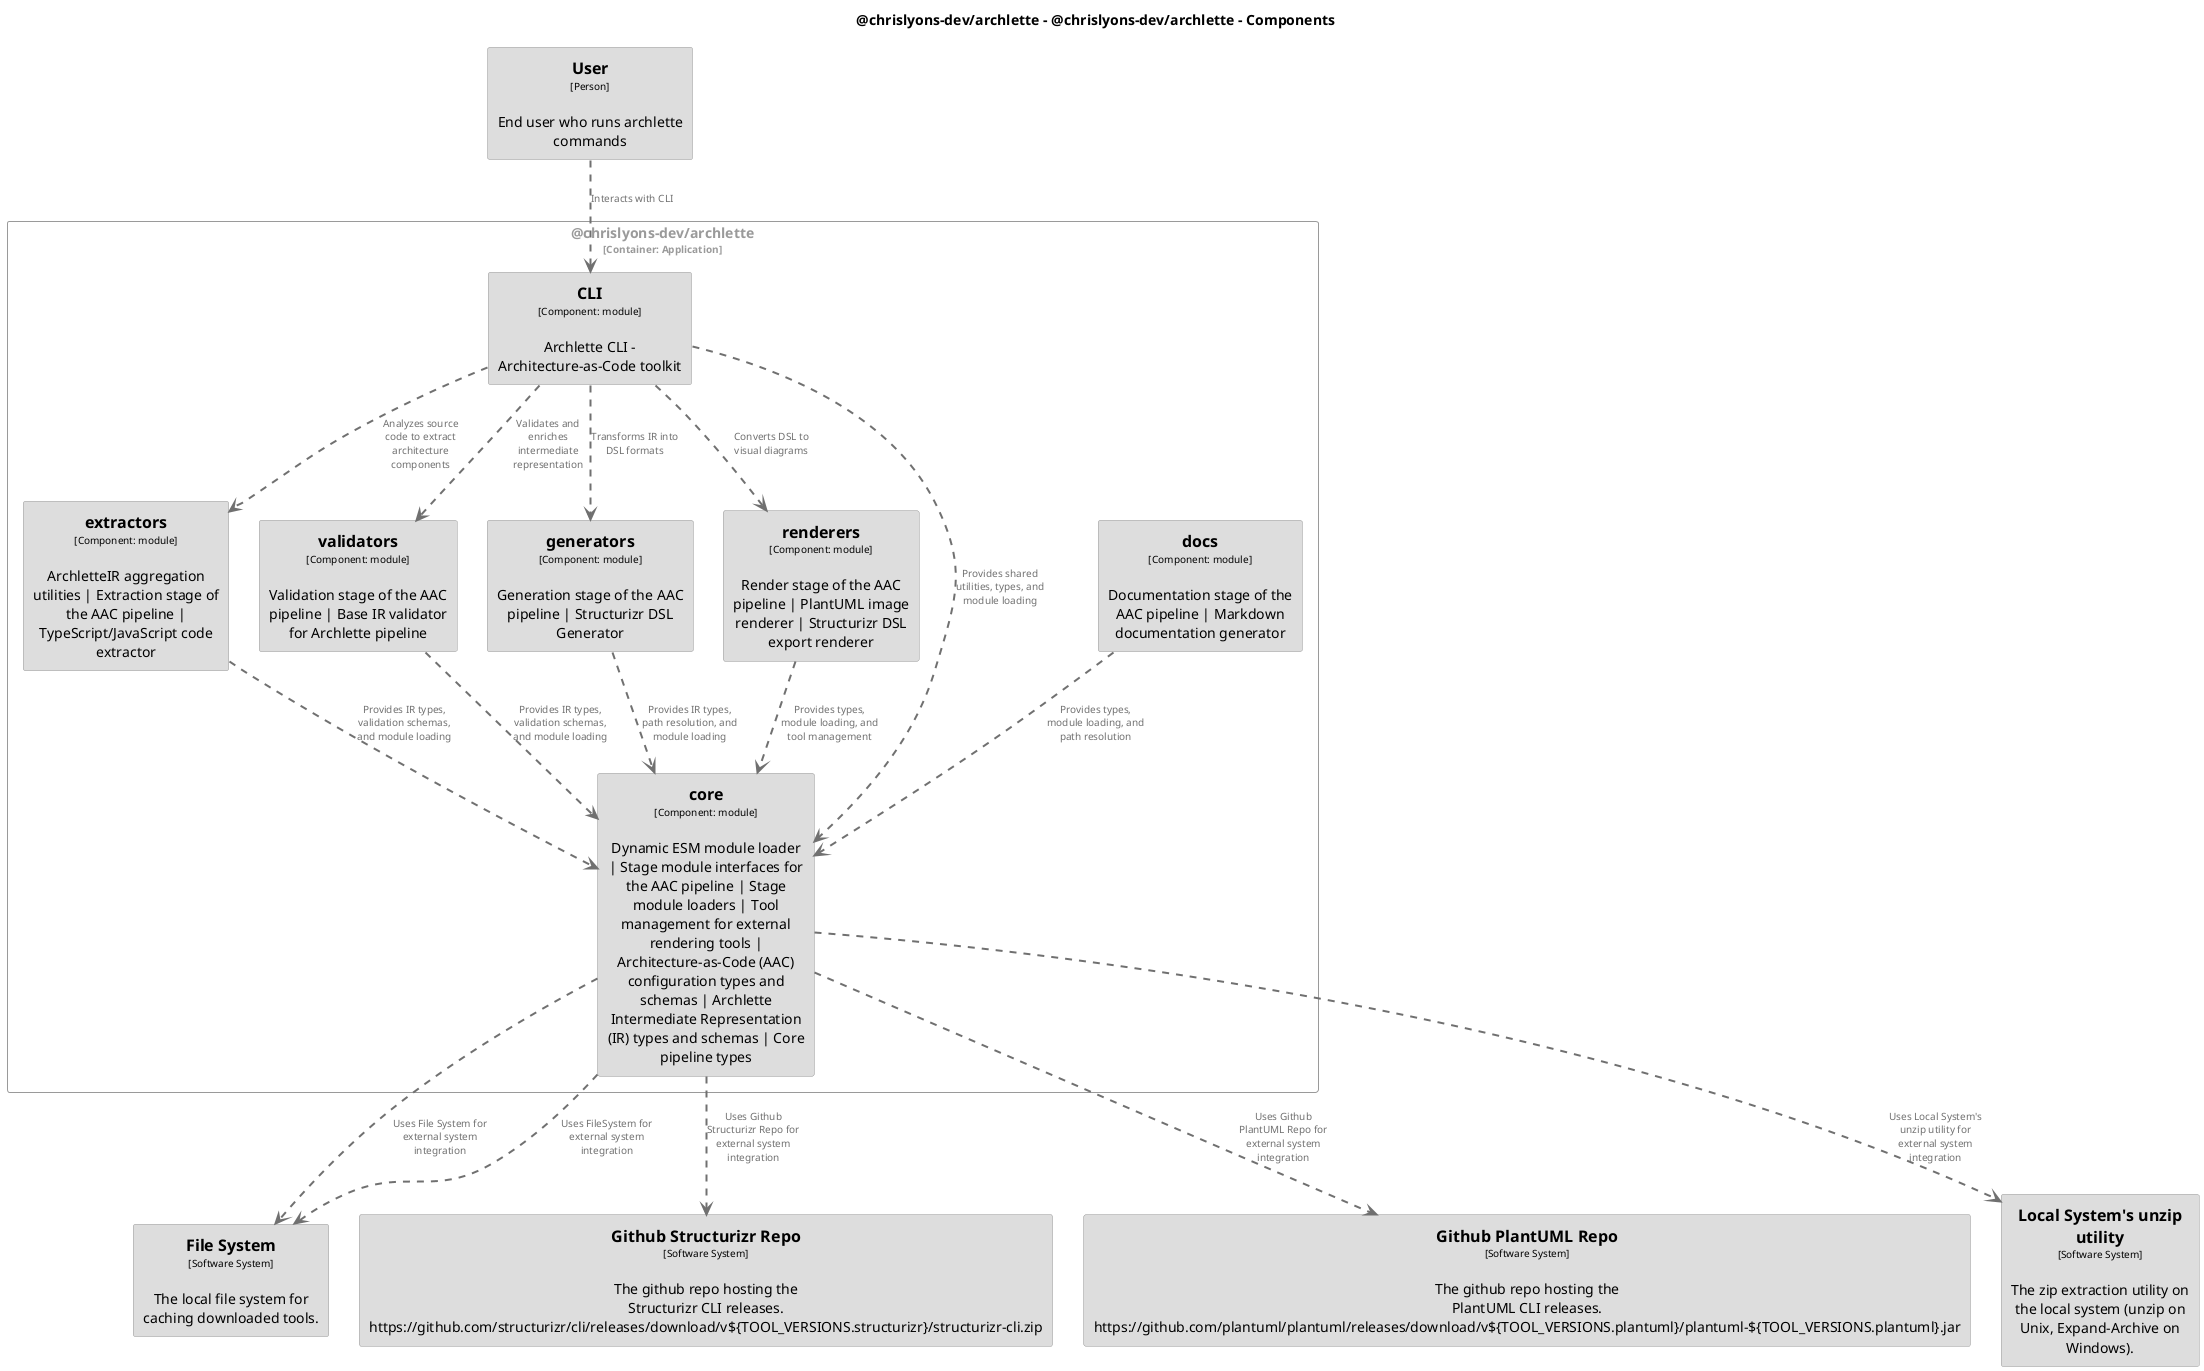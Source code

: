 @startuml
set separator none
title @chrislyons-dev/archlette - @chrislyons-dev/archlette - Components

top to bottom direction
skinparam ranksep 60
skinparam nodesep 30

skinparam {
  arrowFontSize 10
  defaultTextAlignment center
  wrapWidth 200
  maxMessageSize 100
}

hide stereotype

skinparam rectangle<<chrislyonsdevarchlette.chrislyonsdevarchlette.CLI>> {
  BackgroundColor #dddddd
  FontColor #000000
  BorderColor #9a9a9a
  shadowing false
}
skinparam rectangle<<FileSystem>> {
  BackgroundColor #dddddd
  FontColor #000000
  BorderColor #9a9a9a
  shadowing false
}
skinparam rectangle<<FileSystem>> {
  BackgroundColor #dddddd
  FontColor #000000
  BorderColor #9a9a9a
  shadowing false
}
skinparam rectangle<<GithubPlantUMLRepo>> {
  BackgroundColor #dddddd
  FontColor #000000
  BorderColor #9a9a9a
  shadowing false
}
skinparam rectangle<<GithubStructurizrRepo>> {
  BackgroundColor #dddddd
  FontColor #000000
  BorderColor #9a9a9a
  shadowing false
}
skinparam rectangle<<LocalSystemsunziputility>> {
  BackgroundColor #dddddd
  FontColor #000000
  BorderColor #9a9a9a
  shadowing false
}
skinparam rectangle<<User>> {
  BackgroundColor #dddddd
  FontColor #000000
  BorderColor #9a9a9a
  shadowing false
}
skinparam rectangle<<chrislyonsdevarchlette.chrislyonsdevarchlette.core>> {
  BackgroundColor #dddddd
  FontColor #000000
  BorderColor #9a9a9a
  shadowing false
}
skinparam rectangle<<chrislyonsdevarchlette.chrislyonsdevarchlette.docs>> {
  BackgroundColor #dddddd
  FontColor #000000
  BorderColor #9a9a9a
  shadowing false
}
skinparam rectangle<<chrislyonsdevarchlette.chrislyonsdevarchlette.extractors>> {
  BackgroundColor #dddddd
  FontColor #000000
  BorderColor #9a9a9a
  shadowing false
}
skinparam rectangle<<chrislyonsdevarchlette.chrislyonsdevarchlette.generators>> {
  BackgroundColor #dddddd
  FontColor #000000
  BorderColor #9a9a9a
  shadowing false
}
skinparam rectangle<<chrislyonsdevarchlette.chrislyonsdevarchlette.renderers>> {
  BackgroundColor #dddddd
  FontColor #000000
  BorderColor #9a9a9a
  shadowing false
}
skinparam rectangle<<chrislyonsdevarchlette.chrislyonsdevarchlette.validators>> {
  BackgroundColor #dddddd
  FontColor #000000
  BorderColor #9a9a9a
  shadowing false
}
skinparam rectangle<<chrislyonsdevarchlette.chrislyonsdevarchlette>> {
  BorderColor #9a9a9a
  FontColor #9a9a9a
  shadowing false
}

rectangle "==User\n<size:10>[Person]</size>\n\nEnd user who runs archlette commands" <<User>> as User
rectangle "==FileSystem\n<size:10>[Software System]</size>\n\nFile system for reading and writing files" <<FileSystem>> as FileSystem
rectangle "==Github Structurizr Repo\n<size:10>[Software System]</size>\n\nThe github repo hosting the Structurizr CLI releases. https://github.com/structurizr/cli/releases/download/v${TOOL_VERSIONS.structurizr}/structurizr-cli.zip" <<GithubStructurizrRepo>> as GithubStructurizrRepo
rectangle "==Github PlantUML Repo\n<size:10>[Software System]</size>\n\nThe github repo hosting the PlantUML CLI releases. https://github.com/plantuml/plantuml/releases/download/v${TOOL_VERSIONS.plantuml}/plantuml-${TOOL_VERSIONS.plantuml}.jar" <<GithubPlantUMLRepo>> as GithubPlantUMLRepo
rectangle "==Local System's unzip utility\n<size:10>[Software System]</size>\n\nThe zip extraction utility on the local system (unzip on Unix, Expand-Archive on Windows)." <<LocalSystemsunziputility>> as LocalSystemsunziputility
rectangle "==File System\n<size:10>[Software System]</size>\n\nThe local file system for caching downloaded tools." <<FileSystem>> as FileSystem

rectangle "@chrislyons-dev/archlette\n<size:10>[Container: Application]</size>" <<chrislyonsdevarchlette.chrislyonsdevarchlette>> {
  rectangle "==extractors\n<size:10>[Component: module]</size>\n\nArchletteIR aggregation utilities | Extraction stage of the AAC pipeline | TypeScript/JavaScript code extractor" <<chrislyonsdevarchlette.chrislyonsdevarchlette.extractors>> as chrislyonsdevarchlette.chrislyonsdevarchlette.extractors
  rectangle "==validators\n<size:10>[Component: module]</size>\n\nValidation stage of the AAC pipeline | Base IR validator for Archlette pipeline" <<chrislyonsdevarchlette.chrislyonsdevarchlette.validators>> as chrislyonsdevarchlette.chrislyonsdevarchlette.validators
  rectangle "==generators\n<size:10>[Component: module]</size>\n\nGeneration stage of the AAC pipeline | Structurizr DSL Generator" <<chrislyonsdevarchlette.chrislyonsdevarchlette.generators>> as chrislyonsdevarchlette.chrislyonsdevarchlette.generators
  rectangle "==renderers\n<size:10>[Component: module]</size>\n\nRender stage of the AAC pipeline | PlantUML image renderer | Structurizr DSL export renderer" <<chrislyonsdevarchlette.chrislyonsdevarchlette.renderers>> as chrislyonsdevarchlette.chrislyonsdevarchlette.renderers
  rectangle "==docs\n<size:10>[Component: module]</size>\n\nDocumentation stage of the AAC pipeline | Markdown documentation generator" <<chrislyonsdevarchlette.chrislyonsdevarchlette.docs>> as chrislyonsdevarchlette.chrislyonsdevarchlette.docs
  rectangle "==core\n<size:10>[Component: module]</size>\n\nDynamic ESM module loader | Stage module interfaces for the AAC pipeline | Stage module loaders | Tool management for external rendering tools | Architecture-as-Code (AAC) configuration types and schemas | Archlette Intermediate Representation (IR) types and schemas | Core pipeline types" <<chrislyonsdevarchlette.chrislyonsdevarchlette.core>> as chrislyonsdevarchlette.chrislyonsdevarchlette.core
  rectangle "==CLI\n<size:10>[Component: module]</size>\n\nArchlette CLI - Architecture-as-Code toolkit" <<chrislyonsdevarchlette.chrislyonsdevarchlette.CLI>> as chrislyonsdevarchlette.chrislyonsdevarchlette.CLI
}

chrislyonsdevarchlette.chrislyonsdevarchlette.core .[#707070,thickness=2].> GithubStructurizrRepo : "<color:#707070>Uses Github Structurizr Repo for external system integration"
chrislyonsdevarchlette.chrislyonsdevarchlette.core .[#707070,thickness=2].> GithubPlantUMLRepo : "<color:#707070>Uses Github PlantUML Repo for external system integration"
chrislyonsdevarchlette.chrislyonsdevarchlette.core .[#707070,thickness=2].> LocalSystemsunziputility : "<color:#707070>Uses Local System's unzip utility for external system integration"
chrislyonsdevarchlette.chrislyonsdevarchlette.core .[#707070,thickness=2].> FileSystem : "<color:#707070>Uses File System for external system integration"
chrislyonsdevarchlette.chrislyonsdevarchlette.CLI .[#707070,thickness=2].> chrislyonsdevarchlette.chrislyonsdevarchlette.extractors : "<color:#707070>Analyzes source code to extract architecture components"
chrislyonsdevarchlette.chrislyonsdevarchlette.CLI .[#707070,thickness=2].> chrislyonsdevarchlette.chrislyonsdevarchlette.validators : "<color:#707070>Validates and enriches intermediate representation"
chrislyonsdevarchlette.chrislyonsdevarchlette.CLI .[#707070,thickness=2].> chrislyonsdevarchlette.chrislyonsdevarchlette.generators : "<color:#707070>Transforms IR into DSL formats"
chrislyonsdevarchlette.chrislyonsdevarchlette.CLI .[#707070,thickness=2].> chrislyonsdevarchlette.chrislyonsdevarchlette.renderers : "<color:#707070>Converts DSL to visual diagrams"
chrislyonsdevarchlette.chrislyonsdevarchlette.CLI .[#707070,thickness=2].> chrislyonsdevarchlette.chrislyonsdevarchlette.core : "<color:#707070>Provides shared utilities, types, and module loading"
chrislyonsdevarchlette.chrislyonsdevarchlette.extractors .[#707070,thickness=2].> chrislyonsdevarchlette.chrislyonsdevarchlette.core : "<color:#707070>Provides IR types, validation schemas, and module loading"
chrislyonsdevarchlette.chrislyonsdevarchlette.validators .[#707070,thickness=2].> chrislyonsdevarchlette.chrislyonsdevarchlette.core : "<color:#707070>Provides IR types, validation schemas, and module loading"
chrislyonsdevarchlette.chrislyonsdevarchlette.generators .[#707070,thickness=2].> chrislyonsdevarchlette.chrislyonsdevarchlette.core : "<color:#707070>Provides IR types, path resolution, and module loading"
chrislyonsdevarchlette.chrislyonsdevarchlette.renderers .[#707070,thickness=2].> chrislyonsdevarchlette.chrislyonsdevarchlette.core : "<color:#707070>Provides types, module loading, and tool management"
chrislyonsdevarchlette.chrislyonsdevarchlette.docs .[#707070,thickness=2].> chrislyonsdevarchlette.chrislyonsdevarchlette.core : "<color:#707070>Provides types, module loading, and path resolution"
User .[#707070,thickness=2].> chrislyonsdevarchlette.chrislyonsdevarchlette.CLI : "<color:#707070>Interacts with CLI"
chrislyonsdevarchlette.chrislyonsdevarchlette.core .[#707070,thickness=2].> FileSystem : "<color:#707070>Uses FileSystem for external system integration"
@enduml